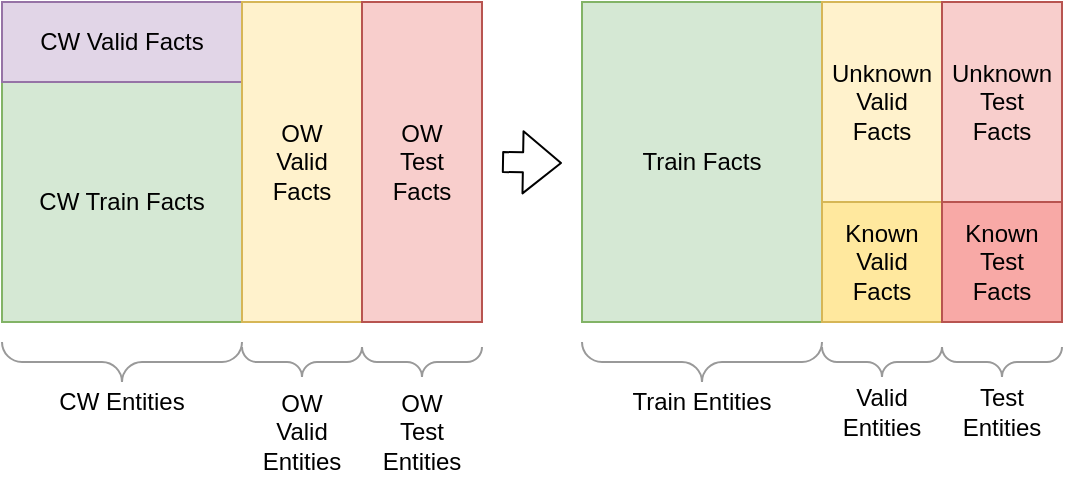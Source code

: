 <mxfile version="14.5.1" type="device"><diagram id="0cxq-o13JCqM5__rvhiF" name="Page-1"><mxGraphModel dx="534" dy="599" grid="1" gridSize="10" guides="1" tooltips="1" connect="1" arrows="1" fold="1" page="1" pageScale="1" pageWidth="850" pageHeight="1100" math="0" shadow="0"><root><mxCell id="0"/><mxCell id="1" parent="0"/><mxCell id="WJlLXGQ1d8UNX4gSKEFn-30" value="CW Train Facts" style="rounded=0;whiteSpace=wrap;html=1;fillColor=#d5e8d4;strokeColor=#82b366;" vertex="1" parent="1"><mxGeometry x="410" y="200" width="120" height="120" as="geometry"/></mxCell><mxCell id="WJlLXGQ1d8UNX4gSKEFn-3" value="" style="shape=flexArrow;endArrow=classic;html=1;" edge="1" parent="1"><mxGeometry width="50" height="50" relative="1" as="geometry"><mxPoint x="660" y="240" as="sourcePoint"/><mxPoint x="690" y="240.5" as="targetPoint"/></mxGeometry></mxCell><mxCell id="WJlLXGQ1d8UNX4gSKEFn-12" value="" style="verticalLabelPosition=bottom;shadow=0;dashed=0;align=center;html=1;verticalAlign=top;strokeWidth=1;shape=mxgraph.mockup.markup.curlyBrace;strokeColor=#999999;rotation=-180;" vertex="1" parent="1"><mxGeometry x="410" y="330" width="120" height="20" as="geometry"/></mxCell><mxCell id="WJlLXGQ1d8UNX4gSKEFn-13" value="CW Entities" style="text;html=1;strokeColor=none;fillColor=none;align=center;verticalAlign=middle;whiteSpace=wrap;rounded=0;" vertex="1" parent="1"><mxGeometry x="430" y="350" width="80" height="20" as="geometry"/></mxCell><mxCell id="WJlLXGQ1d8UNX4gSKEFn-14" value="" style="verticalLabelPosition=bottom;shadow=0;dashed=0;align=center;html=1;verticalAlign=top;strokeWidth=1;shape=mxgraph.mockup.markup.curlyBrace;strokeColor=#999999;rotation=-180;" vertex="1" parent="1"><mxGeometry x="530" y="330" width="60" height="20" as="geometry"/></mxCell><mxCell id="WJlLXGQ1d8UNX4gSKEFn-15" value="OW&lt;br&gt;Valid&lt;br&gt;Entities" style="text;html=1;strokeColor=none;fillColor=none;align=center;verticalAlign=middle;whiteSpace=wrap;rounded=0;" vertex="1" parent="1"><mxGeometry x="520" y="350" width="80" height="50" as="geometry"/></mxCell><mxCell id="WJlLXGQ1d8UNX4gSKEFn-16" value="" style="verticalLabelPosition=bottom;shadow=0;dashed=0;align=center;html=1;verticalAlign=top;strokeWidth=1;shape=mxgraph.mockup.markup.curlyBrace;strokeColor=#999999;rotation=-180;" vertex="1" parent="1"><mxGeometry x="590" y="330" width="60" height="20" as="geometry"/></mxCell><mxCell id="WJlLXGQ1d8UNX4gSKEFn-17" value="OW&lt;br&gt;Test&lt;br&gt;Entities" style="text;html=1;strokeColor=none;fillColor=none;align=center;verticalAlign=middle;whiteSpace=wrap;rounded=0;" vertex="1" parent="1"><mxGeometry x="580" y="350" width="80" height="50" as="geometry"/></mxCell><mxCell id="WJlLXGQ1d8UNX4gSKEFn-29" value="CW Valid Facts" style="rounded=0;whiteSpace=wrap;html=1;fillColor=#e1d5e7;strokeColor=#9673a6;" vertex="1" parent="1"><mxGeometry x="410" y="160" width="120" height="40" as="geometry"/></mxCell><mxCell id="WJlLXGQ1d8UNX4gSKEFn-31" value="OW&lt;br&gt;Valid&lt;br&gt;Facts" style="rounded=0;whiteSpace=wrap;html=1;fillColor=#fff2cc;strokeColor=#d6b656;" vertex="1" parent="1"><mxGeometry x="530" y="160" width="60" height="160" as="geometry"/></mxCell><mxCell id="WJlLXGQ1d8UNX4gSKEFn-32" value="OW&lt;br&gt;Test&lt;br&gt;Facts" style="rounded=0;whiteSpace=wrap;html=1;fillColor=#f8cecc;strokeColor=#b85450;" vertex="1" parent="1"><mxGeometry x="590" y="160" width="60" height="160" as="geometry"/></mxCell><mxCell id="WJlLXGQ1d8UNX4gSKEFn-33" value="Train Facts" style="rounded=0;whiteSpace=wrap;html=1;fillColor=#d5e8d4;strokeColor=#82b366;" vertex="1" parent="1"><mxGeometry x="700" y="160" width="120" height="160" as="geometry"/></mxCell><mxCell id="WJlLXGQ1d8UNX4gSKEFn-34" value="Known&lt;br&gt;Valid&lt;br&gt;Facts" style="rounded=0;whiteSpace=wrap;html=1;strokeColor=#d6b656;fillColor=#FFE89E;" vertex="1" parent="1"><mxGeometry x="820" y="260" width="60" height="60" as="geometry"/></mxCell><mxCell id="WJlLXGQ1d8UNX4gSKEFn-35" value="Unknown&lt;br&gt;Valid&lt;br&gt;Facts" style="rounded=0;whiteSpace=wrap;html=1;fillColor=#fff2cc;strokeColor=#d6b656;" vertex="1" parent="1"><mxGeometry x="820" y="160" width="60" height="100" as="geometry"/></mxCell><mxCell id="WJlLXGQ1d8UNX4gSKEFn-36" value="Known&lt;br&gt;Test&lt;br&gt;Facts" style="rounded=0;whiteSpace=wrap;html=1;strokeColor=#b85450;fillColor=#F8A9A6;" vertex="1" parent="1"><mxGeometry x="880" y="260" width="60" height="60" as="geometry"/></mxCell><mxCell id="WJlLXGQ1d8UNX4gSKEFn-37" value="Unknown&lt;br&gt;Test&lt;br&gt;Facts" style="rounded=0;whiteSpace=wrap;html=1;strokeColor=#b85450;fillColor=#f8cecc;" vertex="1" parent="1"><mxGeometry x="880" y="160" width="60" height="100" as="geometry"/></mxCell><mxCell id="WJlLXGQ1d8UNX4gSKEFn-38" value="" style="verticalLabelPosition=bottom;shadow=0;dashed=0;align=center;html=1;verticalAlign=top;strokeWidth=1;shape=mxgraph.mockup.markup.curlyBrace;strokeColor=#999999;rotation=-180;" vertex="1" parent="1"><mxGeometry x="700" y="330" width="120" height="20" as="geometry"/></mxCell><mxCell id="WJlLXGQ1d8UNX4gSKEFn-39" value="Train Entities" style="text;html=1;strokeColor=none;fillColor=none;align=center;verticalAlign=middle;whiteSpace=wrap;rounded=0;" vertex="1" parent="1"><mxGeometry x="720" y="350" width="80" height="20" as="geometry"/></mxCell><mxCell id="WJlLXGQ1d8UNX4gSKEFn-40" value="" style="verticalLabelPosition=bottom;shadow=0;dashed=0;align=center;html=1;verticalAlign=top;strokeWidth=1;shape=mxgraph.mockup.markup.curlyBrace;strokeColor=#999999;rotation=-180;" vertex="1" parent="1"><mxGeometry x="820" y="330" width="60" height="20" as="geometry"/></mxCell><mxCell id="WJlLXGQ1d8UNX4gSKEFn-41" value="Valid&lt;br&gt;Entities" style="text;html=1;strokeColor=none;fillColor=none;align=center;verticalAlign=middle;whiteSpace=wrap;rounded=0;" vertex="1" parent="1"><mxGeometry x="810" y="350" width="80" height="30" as="geometry"/></mxCell><mxCell id="WJlLXGQ1d8UNX4gSKEFn-42" value="" style="verticalLabelPosition=bottom;shadow=0;dashed=0;align=center;html=1;verticalAlign=top;strokeWidth=1;shape=mxgraph.mockup.markup.curlyBrace;strokeColor=#999999;rotation=-180;" vertex="1" parent="1"><mxGeometry x="880" y="330" width="60" height="20" as="geometry"/></mxCell><mxCell id="WJlLXGQ1d8UNX4gSKEFn-43" value="Test&lt;br&gt;Entities" style="text;html=1;strokeColor=none;fillColor=none;align=center;verticalAlign=middle;whiteSpace=wrap;rounded=0;" vertex="1" parent="1"><mxGeometry x="870" y="350" width="80" height="30" as="geometry"/></mxCell></root></mxGraphModel></diagram></mxfile>